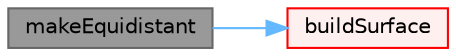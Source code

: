 digraph "makeEquidistant"
{
 // LATEX_PDF_SIZE
  bgcolor="transparent";
  edge [fontname=Helvetica,fontsize=10,labelfontname=Helvetica,labelfontsize=10];
  node [fontname=Helvetica,fontsize=10,shape=box,height=0.2,width=0.4];
  rankdir="LR";
  Node1 [id="Node000001",label="makeEquidistant",height=0.2,width=0.4,color="gray40", fillcolor="grey60", style="filled", fontcolor="black",tooltip=" "];
  Node1 -> Node2 [id="edge1_Node000001_Node000002",color="steelblue1",style="solid",tooltip=" "];
  Node2 [id="Node000002",label="buildSurface",height=0.2,width=0.4,color="red", fillcolor="#FFF0F0", style="filled",URL="$classFoam_1_1NURBS3DSurface.html#a421148b3f3994fa809c1b1036096a48a",tooltip=" "];
}
